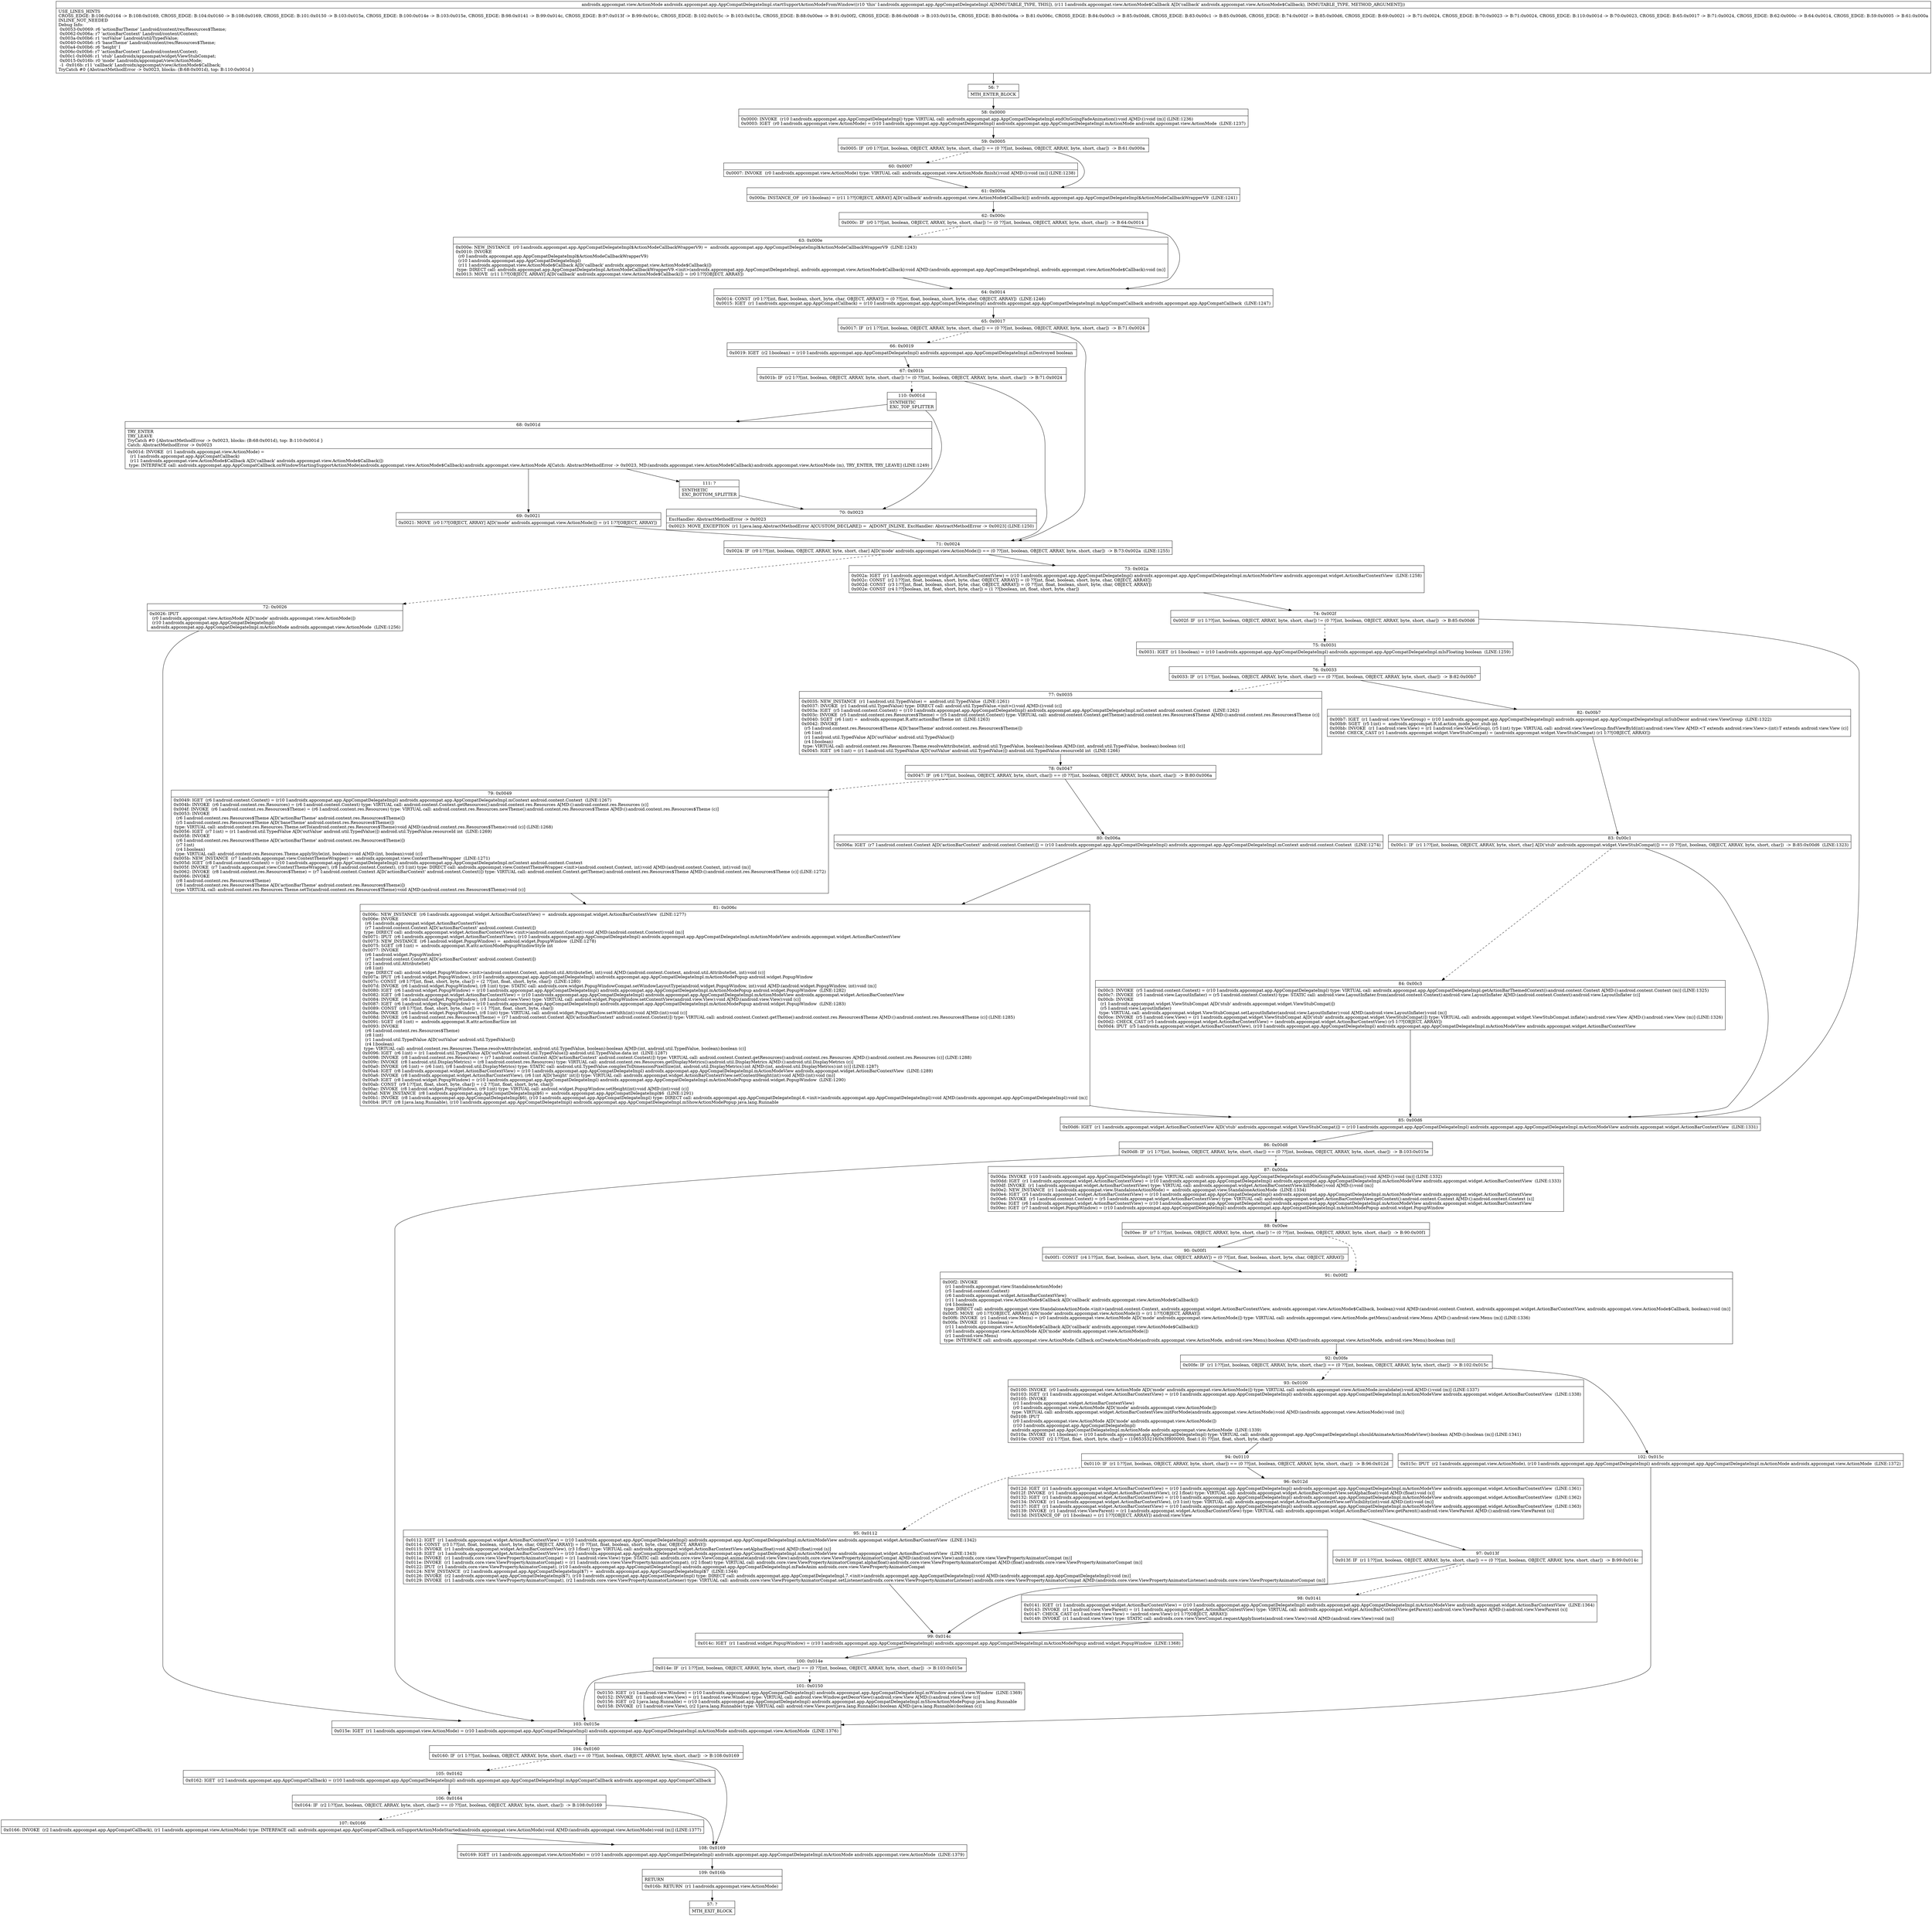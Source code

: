 digraph "CFG forandroidx.appcompat.app.AppCompatDelegateImpl.startSupportActionModeFromWindow(Landroidx\/appcompat\/view\/ActionMode$Callback;)Landroidx\/appcompat\/view\/ActionMode;" {
Node_56 [shape=record,label="{56\:\ ?|MTH_ENTER_BLOCK\l}"];
Node_58 [shape=record,label="{58\:\ 0x0000|0x0000: INVOKE  (r10 I:androidx.appcompat.app.AppCompatDelegateImpl) type: VIRTUAL call: androidx.appcompat.app.AppCompatDelegateImpl.endOnGoingFadeAnimation():void A[MD:():void (m)] (LINE:1236)\l0x0003: IGET  (r0 I:androidx.appcompat.view.ActionMode) = (r10 I:androidx.appcompat.app.AppCompatDelegateImpl) androidx.appcompat.app.AppCompatDelegateImpl.mActionMode androidx.appcompat.view.ActionMode  (LINE:1237)\l}"];
Node_59 [shape=record,label="{59\:\ 0x0005|0x0005: IF  (r0 I:??[int, boolean, OBJECT, ARRAY, byte, short, char]) == (0 ??[int, boolean, OBJECT, ARRAY, byte, short, char])  \-\> B:61:0x000a \l}"];
Node_60 [shape=record,label="{60\:\ 0x0007|0x0007: INVOKE  (r0 I:androidx.appcompat.view.ActionMode) type: VIRTUAL call: androidx.appcompat.view.ActionMode.finish():void A[MD:():void (m)] (LINE:1238)\l}"];
Node_61 [shape=record,label="{61\:\ 0x000a|0x000a: INSTANCE_OF  (r0 I:boolean) = (r11 I:??[OBJECT, ARRAY] A[D('callback' androidx.appcompat.view.ActionMode$Callback)]) androidx.appcompat.app.AppCompatDelegateImpl$ActionModeCallbackWrapperV9  (LINE:1241)\l}"];
Node_62 [shape=record,label="{62\:\ 0x000c|0x000c: IF  (r0 I:??[int, boolean, OBJECT, ARRAY, byte, short, char]) != (0 ??[int, boolean, OBJECT, ARRAY, byte, short, char])  \-\> B:64:0x0014 \l}"];
Node_63 [shape=record,label="{63\:\ 0x000e|0x000e: NEW_INSTANCE  (r0 I:androidx.appcompat.app.AppCompatDelegateImpl$ActionModeCallbackWrapperV9) =  androidx.appcompat.app.AppCompatDelegateImpl$ActionModeCallbackWrapperV9  (LINE:1243)\l0x0010: INVOKE  \l  (r0 I:androidx.appcompat.app.AppCompatDelegateImpl$ActionModeCallbackWrapperV9)\l  (r10 I:androidx.appcompat.app.AppCompatDelegateImpl)\l  (r11 I:androidx.appcompat.view.ActionMode$Callback A[D('callback' androidx.appcompat.view.ActionMode$Callback)])\l type: DIRECT call: androidx.appcompat.app.AppCompatDelegateImpl.ActionModeCallbackWrapperV9.\<init\>(androidx.appcompat.app.AppCompatDelegateImpl, androidx.appcompat.view.ActionMode$Callback):void A[MD:(androidx.appcompat.app.AppCompatDelegateImpl, androidx.appcompat.view.ActionMode$Callback):void (m)]\l0x0013: MOVE  (r11 I:??[OBJECT, ARRAY] A[D('callback' androidx.appcompat.view.ActionMode$Callback)]) = (r0 I:??[OBJECT, ARRAY]) \l}"];
Node_64 [shape=record,label="{64\:\ 0x0014|0x0014: CONST  (r0 I:??[int, float, boolean, short, byte, char, OBJECT, ARRAY]) = (0 ??[int, float, boolean, short, byte, char, OBJECT, ARRAY])  (LINE:1246)\l0x0015: IGET  (r1 I:androidx.appcompat.app.AppCompatCallback) = (r10 I:androidx.appcompat.app.AppCompatDelegateImpl) androidx.appcompat.app.AppCompatDelegateImpl.mAppCompatCallback androidx.appcompat.app.AppCompatCallback  (LINE:1247)\l}"];
Node_65 [shape=record,label="{65\:\ 0x0017|0x0017: IF  (r1 I:??[int, boolean, OBJECT, ARRAY, byte, short, char]) == (0 ??[int, boolean, OBJECT, ARRAY, byte, short, char])  \-\> B:71:0x0024 \l}"];
Node_66 [shape=record,label="{66\:\ 0x0019|0x0019: IGET  (r2 I:boolean) = (r10 I:androidx.appcompat.app.AppCompatDelegateImpl) androidx.appcompat.app.AppCompatDelegateImpl.mDestroyed boolean \l}"];
Node_67 [shape=record,label="{67\:\ 0x001b|0x001b: IF  (r2 I:??[int, boolean, OBJECT, ARRAY, byte, short, char]) != (0 ??[int, boolean, OBJECT, ARRAY, byte, short, char])  \-\> B:71:0x0024 \l}"];
Node_110 [shape=record,label="{110\:\ 0x001d|SYNTHETIC\lEXC_TOP_SPLITTER\l}"];
Node_68 [shape=record,label="{68\:\ 0x001d|TRY_ENTER\lTRY_LEAVE\lTryCatch #0 \{AbstractMethodError \-\> 0x0023, blocks: (B:68:0x001d), top: B:110:0x001d \}\lCatch: AbstractMethodError \-\> 0x0023\l|0x001d: INVOKE  (r1 I:androidx.appcompat.view.ActionMode) = \l  (r1 I:androidx.appcompat.app.AppCompatCallback)\l  (r11 I:androidx.appcompat.view.ActionMode$Callback A[D('callback' androidx.appcompat.view.ActionMode$Callback)])\l type: INTERFACE call: androidx.appcompat.app.AppCompatCallback.onWindowStartingSupportActionMode(androidx.appcompat.view.ActionMode$Callback):androidx.appcompat.view.ActionMode A[Catch: AbstractMethodError \-\> 0x0023, MD:(androidx.appcompat.view.ActionMode$Callback):androidx.appcompat.view.ActionMode (m), TRY_ENTER, TRY_LEAVE] (LINE:1249)\l}"];
Node_69 [shape=record,label="{69\:\ 0x0021|0x0021: MOVE  (r0 I:??[OBJECT, ARRAY] A[D('mode' androidx.appcompat.view.ActionMode)]) = (r1 I:??[OBJECT, ARRAY]) \l}"];
Node_111 [shape=record,label="{111\:\ ?|SYNTHETIC\lEXC_BOTTOM_SPLITTER\l}"];
Node_70 [shape=record,label="{70\:\ 0x0023|ExcHandler: AbstractMethodError \-\> 0x0023\l|0x0023: MOVE_EXCEPTION  (r1 I:java.lang.AbstractMethodError A[CUSTOM_DECLARE]) =  A[DONT_INLINE, ExcHandler: AbstractMethodError \-\> 0x0023] (LINE:1250)\l}"];
Node_71 [shape=record,label="{71\:\ 0x0024|0x0024: IF  (r0 I:??[int, boolean, OBJECT, ARRAY, byte, short, char] A[D('mode' androidx.appcompat.view.ActionMode)]) == (0 ??[int, boolean, OBJECT, ARRAY, byte, short, char])  \-\> B:73:0x002a  (LINE:1255)\l}"];
Node_72 [shape=record,label="{72\:\ 0x0026|0x0026: IPUT  \l  (r0 I:androidx.appcompat.view.ActionMode A[D('mode' androidx.appcompat.view.ActionMode)])\l  (r10 I:androidx.appcompat.app.AppCompatDelegateImpl)\l androidx.appcompat.app.AppCompatDelegateImpl.mActionMode androidx.appcompat.view.ActionMode  (LINE:1256)\l}"];
Node_103 [shape=record,label="{103\:\ 0x015e|0x015e: IGET  (r1 I:androidx.appcompat.view.ActionMode) = (r10 I:androidx.appcompat.app.AppCompatDelegateImpl) androidx.appcompat.app.AppCompatDelegateImpl.mActionMode androidx.appcompat.view.ActionMode  (LINE:1376)\l}"];
Node_104 [shape=record,label="{104\:\ 0x0160|0x0160: IF  (r1 I:??[int, boolean, OBJECT, ARRAY, byte, short, char]) == (0 ??[int, boolean, OBJECT, ARRAY, byte, short, char])  \-\> B:108:0x0169 \l}"];
Node_105 [shape=record,label="{105\:\ 0x0162|0x0162: IGET  (r2 I:androidx.appcompat.app.AppCompatCallback) = (r10 I:androidx.appcompat.app.AppCompatDelegateImpl) androidx.appcompat.app.AppCompatDelegateImpl.mAppCompatCallback androidx.appcompat.app.AppCompatCallback \l}"];
Node_106 [shape=record,label="{106\:\ 0x0164|0x0164: IF  (r2 I:??[int, boolean, OBJECT, ARRAY, byte, short, char]) == (0 ??[int, boolean, OBJECT, ARRAY, byte, short, char])  \-\> B:108:0x0169 \l}"];
Node_107 [shape=record,label="{107\:\ 0x0166|0x0166: INVOKE  (r2 I:androidx.appcompat.app.AppCompatCallback), (r1 I:androidx.appcompat.view.ActionMode) type: INTERFACE call: androidx.appcompat.app.AppCompatCallback.onSupportActionModeStarted(androidx.appcompat.view.ActionMode):void A[MD:(androidx.appcompat.view.ActionMode):void (m)] (LINE:1377)\l}"];
Node_108 [shape=record,label="{108\:\ 0x0169|0x0169: IGET  (r1 I:androidx.appcompat.view.ActionMode) = (r10 I:androidx.appcompat.app.AppCompatDelegateImpl) androidx.appcompat.app.AppCompatDelegateImpl.mActionMode androidx.appcompat.view.ActionMode  (LINE:1379)\l}"];
Node_109 [shape=record,label="{109\:\ 0x016b|RETURN\l|0x016b: RETURN  (r1 I:androidx.appcompat.view.ActionMode) \l}"];
Node_57 [shape=record,label="{57\:\ ?|MTH_EXIT_BLOCK\l}"];
Node_73 [shape=record,label="{73\:\ 0x002a|0x002a: IGET  (r1 I:androidx.appcompat.widget.ActionBarContextView) = (r10 I:androidx.appcompat.app.AppCompatDelegateImpl) androidx.appcompat.app.AppCompatDelegateImpl.mActionModeView androidx.appcompat.widget.ActionBarContextView  (LINE:1258)\l0x002c: CONST  (r2 I:??[int, float, boolean, short, byte, char, OBJECT, ARRAY]) = (0 ??[int, float, boolean, short, byte, char, OBJECT, ARRAY]) \l0x002d: CONST  (r3 I:??[int, float, boolean, short, byte, char, OBJECT, ARRAY]) = (0 ??[int, float, boolean, short, byte, char, OBJECT, ARRAY]) \l0x002e: CONST  (r4 I:??[boolean, int, float, short, byte, char]) = (1 ??[boolean, int, float, short, byte, char]) \l}"];
Node_74 [shape=record,label="{74\:\ 0x002f|0x002f: IF  (r1 I:??[int, boolean, OBJECT, ARRAY, byte, short, char]) != (0 ??[int, boolean, OBJECT, ARRAY, byte, short, char])  \-\> B:85:0x00d6 \l}"];
Node_75 [shape=record,label="{75\:\ 0x0031|0x0031: IGET  (r1 I:boolean) = (r10 I:androidx.appcompat.app.AppCompatDelegateImpl) androidx.appcompat.app.AppCompatDelegateImpl.mIsFloating boolean  (LINE:1259)\l}"];
Node_76 [shape=record,label="{76\:\ 0x0033|0x0033: IF  (r1 I:??[int, boolean, OBJECT, ARRAY, byte, short, char]) == (0 ??[int, boolean, OBJECT, ARRAY, byte, short, char])  \-\> B:82:0x00b7 \l}"];
Node_77 [shape=record,label="{77\:\ 0x0035|0x0035: NEW_INSTANCE  (r1 I:android.util.TypedValue) =  android.util.TypedValue  (LINE:1261)\l0x0037: INVOKE  (r1 I:android.util.TypedValue) type: DIRECT call: android.util.TypedValue.\<init\>():void A[MD:():void (c)]\l0x003a: IGET  (r5 I:android.content.Context) = (r10 I:androidx.appcompat.app.AppCompatDelegateImpl) androidx.appcompat.app.AppCompatDelegateImpl.mContext android.content.Context  (LINE:1262)\l0x003c: INVOKE  (r5 I:android.content.res.Resources$Theme) = (r5 I:android.content.Context) type: VIRTUAL call: android.content.Context.getTheme():android.content.res.Resources$Theme A[MD:():android.content.res.Resources$Theme (c)]\l0x0040: SGET  (r6 I:int) =  androidx.appcompat.R.attr.actionBarTheme int  (LINE:1263)\l0x0042: INVOKE  \l  (r5 I:android.content.res.Resources$Theme A[D('baseTheme' android.content.res.Resources$Theme)])\l  (r6 I:int)\l  (r1 I:android.util.TypedValue A[D('outValue' android.util.TypedValue)])\l  (r4 I:boolean)\l type: VIRTUAL call: android.content.res.Resources.Theme.resolveAttribute(int, android.util.TypedValue, boolean):boolean A[MD:(int, android.util.TypedValue, boolean):boolean (c)]\l0x0045: IGET  (r6 I:int) = (r1 I:android.util.TypedValue A[D('outValue' android.util.TypedValue)]) android.util.TypedValue.resourceId int  (LINE:1266)\l}"];
Node_78 [shape=record,label="{78\:\ 0x0047|0x0047: IF  (r6 I:??[int, boolean, OBJECT, ARRAY, byte, short, char]) == (0 ??[int, boolean, OBJECT, ARRAY, byte, short, char])  \-\> B:80:0x006a \l}"];
Node_79 [shape=record,label="{79\:\ 0x0049|0x0049: IGET  (r6 I:android.content.Context) = (r10 I:androidx.appcompat.app.AppCompatDelegateImpl) androidx.appcompat.app.AppCompatDelegateImpl.mContext android.content.Context  (LINE:1267)\l0x004b: INVOKE  (r6 I:android.content.res.Resources) = (r6 I:android.content.Context) type: VIRTUAL call: android.content.Context.getResources():android.content.res.Resources A[MD:():android.content.res.Resources (c)]\l0x004f: INVOKE  (r6 I:android.content.res.Resources$Theme) = (r6 I:android.content.res.Resources) type: VIRTUAL call: android.content.res.Resources.newTheme():android.content.res.Resources$Theme A[MD:():android.content.res.Resources$Theme (c)]\l0x0053: INVOKE  \l  (r6 I:android.content.res.Resources$Theme A[D('actionBarTheme' android.content.res.Resources$Theme)])\l  (r5 I:android.content.res.Resources$Theme A[D('baseTheme' android.content.res.Resources$Theme)])\l type: VIRTUAL call: android.content.res.Resources.Theme.setTo(android.content.res.Resources$Theme):void A[MD:(android.content.res.Resources$Theme):void (c)] (LINE:1268)\l0x0056: IGET  (r7 I:int) = (r1 I:android.util.TypedValue A[D('outValue' android.util.TypedValue)]) android.util.TypedValue.resourceId int  (LINE:1269)\l0x0058: INVOKE  \l  (r6 I:android.content.res.Resources$Theme A[D('actionBarTheme' android.content.res.Resources$Theme)])\l  (r7 I:int)\l  (r4 I:boolean)\l type: VIRTUAL call: android.content.res.Resources.Theme.applyStyle(int, boolean):void A[MD:(int, boolean):void (c)]\l0x005b: NEW_INSTANCE  (r7 I:androidx.appcompat.view.ContextThemeWrapper) =  androidx.appcompat.view.ContextThemeWrapper  (LINE:1271)\l0x005d: IGET  (r8 I:android.content.Context) = (r10 I:androidx.appcompat.app.AppCompatDelegateImpl) androidx.appcompat.app.AppCompatDelegateImpl.mContext android.content.Context \l0x005f: INVOKE  (r7 I:androidx.appcompat.view.ContextThemeWrapper), (r8 I:android.content.Context), (r3 I:int) type: DIRECT call: androidx.appcompat.view.ContextThemeWrapper.\<init\>(android.content.Context, int):void A[MD:(android.content.Context, int):void (m)]\l0x0062: INVOKE  (r8 I:android.content.res.Resources$Theme) = (r7 I:android.content.Context A[D('actionBarContext' android.content.Context)]) type: VIRTUAL call: android.content.Context.getTheme():android.content.res.Resources$Theme A[MD:():android.content.res.Resources$Theme (c)] (LINE:1272)\l0x0066: INVOKE  \l  (r8 I:android.content.res.Resources$Theme)\l  (r6 I:android.content.res.Resources$Theme A[D('actionBarTheme' android.content.res.Resources$Theme)])\l type: VIRTUAL call: android.content.res.Resources.Theme.setTo(android.content.res.Resources$Theme):void A[MD:(android.content.res.Resources$Theme):void (c)]\l}"];
Node_81 [shape=record,label="{81\:\ 0x006c|0x006c: NEW_INSTANCE  (r6 I:androidx.appcompat.widget.ActionBarContextView) =  androidx.appcompat.widget.ActionBarContextView  (LINE:1277)\l0x006e: INVOKE  \l  (r6 I:androidx.appcompat.widget.ActionBarContextView)\l  (r7 I:android.content.Context A[D('actionBarContext' android.content.Context)])\l type: DIRECT call: androidx.appcompat.widget.ActionBarContextView.\<init\>(android.content.Context):void A[MD:(android.content.Context):void (m)]\l0x0071: IPUT  (r6 I:androidx.appcompat.widget.ActionBarContextView), (r10 I:androidx.appcompat.app.AppCompatDelegateImpl) androidx.appcompat.app.AppCompatDelegateImpl.mActionModeView androidx.appcompat.widget.ActionBarContextView \l0x0073: NEW_INSTANCE  (r6 I:android.widget.PopupWindow) =  android.widget.PopupWindow  (LINE:1278)\l0x0075: SGET  (r8 I:int) =  androidx.appcompat.R.attr.actionModePopupWindowStyle int \l0x0077: INVOKE  \l  (r6 I:android.widget.PopupWindow)\l  (r7 I:android.content.Context A[D('actionBarContext' android.content.Context)])\l  (r2 I:android.util.AttributeSet)\l  (r8 I:int)\l type: DIRECT call: android.widget.PopupWindow.\<init\>(android.content.Context, android.util.AttributeSet, int):void A[MD:(android.content.Context, android.util.AttributeSet, int):void (c)]\l0x007a: IPUT  (r6 I:android.widget.PopupWindow), (r10 I:androidx.appcompat.app.AppCompatDelegateImpl) androidx.appcompat.app.AppCompatDelegateImpl.mActionModePopup android.widget.PopupWindow \l0x007c: CONST  (r8 I:??[int, float, short, byte, char]) = (2 ??[int, float, short, byte, char])  (LINE:1280)\l0x007d: INVOKE  (r6 I:android.widget.PopupWindow), (r8 I:int) type: STATIC call: androidx.core.widget.PopupWindowCompat.setWindowLayoutType(android.widget.PopupWindow, int):void A[MD:(android.widget.PopupWindow, int):void (m)]\l0x0080: IGET  (r6 I:android.widget.PopupWindow) = (r10 I:androidx.appcompat.app.AppCompatDelegateImpl) androidx.appcompat.app.AppCompatDelegateImpl.mActionModePopup android.widget.PopupWindow  (LINE:1282)\l0x0082: IGET  (r8 I:androidx.appcompat.widget.ActionBarContextView) = (r10 I:androidx.appcompat.app.AppCompatDelegateImpl) androidx.appcompat.app.AppCompatDelegateImpl.mActionModeView androidx.appcompat.widget.ActionBarContextView \l0x0084: INVOKE  (r6 I:android.widget.PopupWindow), (r8 I:android.view.View) type: VIRTUAL call: android.widget.PopupWindow.setContentView(android.view.View):void A[MD:(android.view.View):void (c)]\l0x0087: IGET  (r6 I:android.widget.PopupWindow) = (r10 I:androidx.appcompat.app.AppCompatDelegateImpl) androidx.appcompat.app.AppCompatDelegateImpl.mActionModePopup android.widget.PopupWindow  (LINE:1283)\l0x0089: CONST  (r8 I:??[int, float, short, byte, char]) = (\-1 ??[int, float, short, byte, char]) \l0x008a: INVOKE  (r6 I:android.widget.PopupWindow), (r8 I:int) type: VIRTUAL call: android.widget.PopupWindow.setWidth(int):void A[MD:(int):void (c)]\l0x008d: INVOKE  (r6 I:android.content.res.Resources$Theme) = (r7 I:android.content.Context A[D('actionBarContext' android.content.Context)]) type: VIRTUAL call: android.content.Context.getTheme():android.content.res.Resources$Theme A[MD:():android.content.res.Resources$Theme (c)] (LINE:1285)\l0x0091: SGET  (r8 I:int) =  androidx.appcompat.R.attr.actionBarSize int \l0x0093: INVOKE  \l  (r6 I:android.content.res.Resources$Theme)\l  (r8 I:int)\l  (r1 I:android.util.TypedValue A[D('outValue' android.util.TypedValue)])\l  (r4 I:boolean)\l type: VIRTUAL call: android.content.res.Resources.Theme.resolveAttribute(int, android.util.TypedValue, boolean):boolean A[MD:(int, android.util.TypedValue, boolean):boolean (c)]\l0x0096: IGET  (r6 I:int) = (r1 I:android.util.TypedValue A[D('outValue' android.util.TypedValue)]) android.util.TypedValue.data int  (LINE:1287)\l0x0098: INVOKE  (r8 I:android.content.res.Resources) = (r7 I:android.content.Context A[D('actionBarContext' android.content.Context)]) type: VIRTUAL call: android.content.Context.getResources():android.content.res.Resources A[MD:():android.content.res.Resources (c)] (LINE:1288)\l0x009c: INVOKE  (r8 I:android.util.DisplayMetrics) = (r8 I:android.content.res.Resources) type: VIRTUAL call: android.content.res.Resources.getDisplayMetrics():android.util.DisplayMetrics A[MD:():android.util.DisplayMetrics (c)]\l0x00a0: INVOKE  (r6 I:int) = (r6 I:int), (r8 I:android.util.DisplayMetrics) type: STATIC call: android.util.TypedValue.complexToDimensionPixelSize(int, android.util.DisplayMetrics):int A[MD:(int, android.util.DisplayMetrics):int (c)] (LINE:1287)\l0x00a4: IGET  (r8 I:androidx.appcompat.widget.ActionBarContextView) = (r10 I:androidx.appcompat.app.AppCompatDelegateImpl) androidx.appcompat.app.AppCompatDelegateImpl.mActionModeView androidx.appcompat.widget.ActionBarContextView  (LINE:1289)\l0x00a6: INVOKE  (r8 I:androidx.appcompat.widget.ActionBarContextView), (r6 I:int A[D('height' int)]) type: VIRTUAL call: androidx.appcompat.widget.ActionBarContextView.setContentHeight(int):void A[MD:(int):void (m)]\l0x00a9: IGET  (r8 I:android.widget.PopupWindow) = (r10 I:androidx.appcompat.app.AppCompatDelegateImpl) androidx.appcompat.app.AppCompatDelegateImpl.mActionModePopup android.widget.PopupWindow  (LINE:1290)\l0x00ab: CONST  (r9 I:??[int, float, short, byte, char]) = (\-2 ??[int, float, short, byte, char]) \l0x00ac: INVOKE  (r8 I:android.widget.PopupWindow), (r9 I:int) type: VIRTUAL call: android.widget.PopupWindow.setHeight(int):void A[MD:(int):void (c)]\l0x00af: NEW_INSTANCE  (r8 I:androidx.appcompat.app.AppCompatDelegateImpl$6) =  androidx.appcompat.app.AppCompatDelegateImpl$6  (LINE:1291)\l0x00b1: INVOKE  (r8 I:androidx.appcompat.app.AppCompatDelegateImpl$6), (r10 I:androidx.appcompat.app.AppCompatDelegateImpl) type: DIRECT call: androidx.appcompat.app.AppCompatDelegateImpl.6.\<init\>(androidx.appcompat.app.AppCompatDelegateImpl):void A[MD:(androidx.appcompat.app.AppCompatDelegateImpl):void (m)]\l0x00b4: IPUT  (r8 I:java.lang.Runnable), (r10 I:androidx.appcompat.app.AppCompatDelegateImpl) androidx.appcompat.app.AppCompatDelegateImpl.mShowActionModePopup java.lang.Runnable \l}"];
Node_80 [shape=record,label="{80\:\ 0x006a|0x006a: IGET  (r7 I:android.content.Context A[D('actionBarContext' android.content.Context)]) = (r10 I:androidx.appcompat.app.AppCompatDelegateImpl) androidx.appcompat.app.AppCompatDelegateImpl.mContext android.content.Context  (LINE:1274)\l}"];
Node_82 [shape=record,label="{82\:\ 0x00b7|0x00b7: IGET  (r1 I:android.view.ViewGroup) = (r10 I:androidx.appcompat.app.AppCompatDelegateImpl) androidx.appcompat.app.AppCompatDelegateImpl.mSubDecor android.view.ViewGroup  (LINE:1322)\l0x00b9: SGET  (r5 I:int) =  androidx.appcompat.R.id.action_mode_bar_stub int \l0x00bb: INVOKE  (r1 I:android.view.View) = (r1 I:android.view.ViewGroup), (r5 I:int) type: VIRTUAL call: android.view.ViewGroup.findViewById(int):android.view.View A[MD:\<T extends android.view.View\>:(int):T extends android.view.View (c)]\l0x00bf: CHECK_CAST (r1 I:androidx.appcompat.widget.ViewStubCompat) = (androidx.appcompat.widget.ViewStubCompat) (r1 I:??[OBJECT, ARRAY]) \l}"];
Node_83 [shape=record,label="{83\:\ 0x00c1|0x00c1: IF  (r1 I:??[int, boolean, OBJECT, ARRAY, byte, short, char] A[D('stub' androidx.appcompat.widget.ViewStubCompat)]) == (0 ??[int, boolean, OBJECT, ARRAY, byte, short, char])  \-\> B:85:0x00d6  (LINE:1323)\l}"];
Node_84 [shape=record,label="{84\:\ 0x00c3|0x00c3: INVOKE  (r5 I:android.content.Context) = (r10 I:androidx.appcompat.app.AppCompatDelegateImpl) type: VIRTUAL call: androidx.appcompat.app.AppCompatDelegateImpl.getActionBarThemedContext():android.content.Context A[MD:():android.content.Context (m)] (LINE:1325)\l0x00c7: INVOKE  (r5 I:android.view.LayoutInflater) = (r5 I:android.content.Context) type: STATIC call: android.view.LayoutInflater.from(android.content.Context):android.view.LayoutInflater A[MD:(android.content.Context):android.view.LayoutInflater (c)]\l0x00cb: INVOKE  \l  (r1 I:androidx.appcompat.widget.ViewStubCompat A[D('stub' androidx.appcompat.widget.ViewStubCompat)])\l  (r5 I:android.view.LayoutInflater)\l type: VIRTUAL call: androidx.appcompat.widget.ViewStubCompat.setLayoutInflater(android.view.LayoutInflater):void A[MD:(android.view.LayoutInflater):void (m)]\l0x00ce: INVOKE  (r5 I:android.view.View) = (r1 I:androidx.appcompat.widget.ViewStubCompat A[D('stub' androidx.appcompat.widget.ViewStubCompat)]) type: VIRTUAL call: androidx.appcompat.widget.ViewStubCompat.inflate():android.view.View A[MD:():android.view.View (m)] (LINE:1326)\l0x00d2: CHECK_CAST (r5 I:androidx.appcompat.widget.ActionBarContextView) = (androidx.appcompat.widget.ActionBarContextView) (r5 I:??[OBJECT, ARRAY]) \l0x00d4: IPUT  (r5 I:androidx.appcompat.widget.ActionBarContextView), (r10 I:androidx.appcompat.app.AppCompatDelegateImpl) androidx.appcompat.app.AppCompatDelegateImpl.mActionModeView androidx.appcompat.widget.ActionBarContextView \l}"];
Node_85 [shape=record,label="{85\:\ 0x00d6|0x00d6: IGET  (r1 I:androidx.appcompat.widget.ActionBarContextView A[D('stub' androidx.appcompat.widget.ViewStubCompat)]) = (r10 I:androidx.appcompat.app.AppCompatDelegateImpl) androidx.appcompat.app.AppCompatDelegateImpl.mActionModeView androidx.appcompat.widget.ActionBarContextView  (LINE:1331)\l}"];
Node_86 [shape=record,label="{86\:\ 0x00d8|0x00d8: IF  (r1 I:??[int, boolean, OBJECT, ARRAY, byte, short, char]) == (0 ??[int, boolean, OBJECT, ARRAY, byte, short, char])  \-\> B:103:0x015e \l}"];
Node_87 [shape=record,label="{87\:\ 0x00da|0x00da: INVOKE  (r10 I:androidx.appcompat.app.AppCompatDelegateImpl) type: VIRTUAL call: androidx.appcompat.app.AppCompatDelegateImpl.endOnGoingFadeAnimation():void A[MD:():void (m)] (LINE:1332)\l0x00dd: IGET  (r1 I:androidx.appcompat.widget.ActionBarContextView) = (r10 I:androidx.appcompat.app.AppCompatDelegateImpl) androidx.appcompat.app.AppCompatDelegateImpl.mActionModeView androidx.appcompat.widget.ActionBarContextView  (LINE:1333)\l0x00df: INVOKE  (r1 I:androidx.appcompat.widget.ActionBarContextView) type: VIRTUAL call: androidx.appcompat.widget.ActionBarContextView.killMode():void A[MD:():void (m)]\l0x00e2: NEW_INSTANCE  (r1 I:androidx.appcompat.view.StandaloneActionMode) =  androidx.appcompat.view.StandaloneActionMode  (LINE:1334)\l0x00e4: IGET  (r5 I:androidx.appcompat.widget.ActionBarContextView) = (r10 I:androidx.appcompat.app.AppCompatDelegateImpl) androidx.appcompat.app.AppCompatDelegateImpl.mActionModeView androidx.appcompat.widget.ActionBarContextView \l0x00e6: INVOKE  (r5 I:android.content.Context) = (r5 I:androidx.appcompat.widget.ActionBarContextView) type: VIRTUAL call: androidx.appcompat.widget.ActionBarContextView.getContext():android.content.Context A[MD:():android.content.Context (s)]\l0x00ea: IGET  (r6 I:androidx.appcompat.widget.ActionBarContextView) = (r10 I:androidx.appcompat.app.AppCompatDelegateImpl) androidx.appcompat.app.AppCompatDelegateImpl.mActionModeView androidx.appcompat.widget.ActionBarContextView \l0x00ec: IGET  (r7 I:android.widget.PopupWindow) = (r10 I:androidx.appcompat.app.AppCompatDelegateImpl) androidx.appcompat.app.AppCompatDelegateImpl.mActionModePopup android.widget.PopupWindow \l}"];
Node_88 [shape=record,label="{88\:\ 0x00ee|0x00ee: IF  (r7 I:??[int, boolean, OBJECT, ARRAY, byte, short, char]) != (0 ??[int, boolean, OBJECT, ARRAY, byte, short, char])  \-\> B:90:0x00f1 \l}"];
Node_90 [shape=record,label="{90\:\ 0x00f1|0x00f1: CONST  (r4 I:??[int, float, boolean, short, byte, char, OBJECT, ARRAY]) = (0 ??[int, float, boolean, short, byte, char, OBJECT, ARRAY]) \l}"];
Node_91 [shape=record,label="{91\:\ 0x00f2|0x00f2: INVOKE  \l  (r1 I:androidx.appcompat.view.StandaloneActionMode)\l  (r5 I:android.content.Context)\l  (r6 I:androidx.appcompat.widget.ActionBarContextView)\l  (r11 I:androidx.appcompat.view.ActionMode$Callback A[D('callback' androidx.appcompat.view.ActionMode$Callback)])\l  (r4 I:boolean)\l type: DIRECT call: androidx.appcompat.view.StandaloneActionMode.\<init\>(android.content.Context, androidx.appcompat.widget.ActionBarContextView, androidx.appcompat.view.ActionMode$Callback, boolean):void A[MD:(android.content.Context, androidx.appcompat.widget.ActionBarContextView, androidx.appcompat.view.ActionMode$Callback, boolean):void (m)]\l0x00f5: MOVE  (r0 I:??[OBJECT, ARRAY] A[D('mode' androidx.appcompat.view.ActionMode)]) = (r1 I:??[OBJECT, ARRAY]) \l0x00f6: INVOKE  (r1 I:android.view.Menu) = (r0 I:androidx.appcompat.view.ActionMode A[D('mode' androidx.appcompat.view.ActionMode)]) type: VIRTUAL call: androidx.appcompat.view.ActionMode.getMenu():android.view.Menu A[MD:():android.view.Menu (m)] (LINE:1336)\l0x00fa: INVOKE  (r1 I:boolean) = \l  (r11 I:androidx.appcompat.view.ActionMode$Callback A[D('callback' androidx.appcompat.view.ActionMode$Callback)])\l  (r0 I:androidx.appcompat.view.ActionMode A[D('mode' androidx.appcompat.view.ActionMode)])\l  (r1 I:android.view.Menu)\l type: INTERFACE call: androidx.appcompat.view.ActionMode.Callback.onCreateActionMode(androidx.appcompat.view.ActionMode, android.view.Menu):boolean A[MD:(androidx.appcompat.view.ActionMode, android.view.Menu):boolean (m)]\l}"];
Node_92 [shape=record,label="{92\:\ 0x00fe|0x00fe: IF  (r1 I:??[int, boolean, OBJECT, ARRAY, byte, short, char]) == (0 ??[int, boolean, OBJECT, ARRAY, byte, short, char])  \-\> B:102:0x015c \l}"];
Node_93 [shape=record,label="{93\:\ 0x0100|0x0100: INVOKE  (r0 I:androidx.appcompat.view.ActionMode A[D('mode' androidx.appcompat.view.ActionMode)]) type: VIRTUAL call: androidx.appcompat.view.ActionMode.invalidate():void A[MD:():void (m)] (LINE:1337)\l0x0103: IGET  (r1 I:androidx.appcompat.widget.ActionBarContextView) = (r10 I:androidx.appcompat.app.AppCompatDelegateImpl) androidx.appcompat.app.AppCompatDelegateImpl.mActionModeView androidx.appcompat.widget.ActionBarContextView  (LINE:1338)\l0x0105: INVOKE  \l  (r1 I:androidx.appcompat.widget.ActionBarContextView)\l  (r0 I:androidx.appcompat.view.ActionMode A[D('mode' androidx.appcompat.view.ActionMode)])\l type: VIRTUAL call: androidx.appcompat.widget.ActionBarContextView.initForMode(androidx.appcompat.view.ActionMode):void A[MD:(androidx.appcompat.view.ActionMode):void (m)]\l0x0108: IPUT  \l  (r0 I:androidx.appcompat.view.ActionMode A[D('mode' androidx.appcompat.view.ActionMode)])\l  (r10 I:androidx.appcompat.app.AppCompatDelegateImpl)\l androidx.appcompat.app.AppCompatDelegateImpl.mActionMode androidx.appcompat.view.ActionMode  (LINE:1339)\l0x010a: INVOKE  (r1 I:boolean) = (r10 I:androidx.appcompat.app.AppCompatDelegateImpl) type: VIRTUAL call: androidx.appcompat.app.AppCompatDelegateImpl.shouldAnimateActionModeView():boolean A[MD:():boolean (m)] (LINE:1341)\l0x010e: CONST  (r2 I:??[int, float, short, byte, char]) = (1065353216(0x3f800000, float:1.0) ??[int, float, short, byte, char]) \l}"];
Node_94 [shape=record,label="{94\:\ 0x0110|0x0110: IF  (r1 I:??[int, boolean, OBJECT, ARRAY, byte, short, char]) == (0 ??[int, boolean, OBJECT, ARRAY, byte, short, char])  \-\> B:96:0x012d \l}"];
Node_95 [shape=record,label="{95\:\ 0x0112|0x0112: IGET  (r1 I:androidx.appcompat.widget.ActionBarContextView) = (r10 I:androidx.appcompat.app.AppCompatDelegateImpl) androidx.appcompat.app.AppCompatDelegateImpl.mActionModeView androidx.appcompat.widget.ActionBarContextView  (LINE:1342)\l0x0114: CONST  (r3 I:??[int, float, boolean, short, byte, char, OBJECT, ARRAY]) = (0 ??[int, float, boolean, short, byte, char, OBJECT, ARRAY]) \l0x0115: INVOKE  (r1 I:androidx.appcompat.widget.ActionBarContextView), (r3 I:float) type: VIRTUAL call: androidx.appcompat.widget.ActionBarContextView.setAlpha(float):void A[MD:(float):void (s)]\l0x0118: IGET  (r1 I:androidx.appcompat.widget.ActionBarContextView) = (r10 I:androidx.appcompat.app.AppCompatDelegateImpl) androidx.appcompat.app.AppCompatDelegateImpl.mActionModeView androidx.appcompat.widget.ActionBarContextView  (LINE:1343)\l0x011a: INVOKE  (r1 I:androidx.core.view.ViewPropertyAnimatorCompat) = (r1 I:android.view.View) type: STATIC call: androidx.core.view.ViewCompat.animate(android.view.View):androidx.core.view.ViewPropertyAnimatorCompat A[MD:(android.view.View):androidx.core.view.ViewPropertyAnimatorCompat (m)]\l0x011e: INVOKE  (r1 I:androidx.core.view.ViewPropertyAnimatorCompat) = (r1 I:androidx.core.view.ViewPropertyAnimatorCompat), (r2 I:float) type: VIRTUAL call: androidx.core.view.ViewPropertyAnimatorCompat.alpha(float):androidx.core.view.ViewPropertyAnimatorCompat A[MD:(float):androidx.core.view.ViewPropertyAnimatorCompat (m)]\l0x0122: IPUT  (r1 I:androidx.core.view.ViewPropertyAnimatorCompat), (r10 I:androidx.appcompat.app.AppCompatDelegateImpl) androidx.appcompat.app.AppCompatDelegateImpl.mFadeAnim androidx.core.view.ViewPropertyAnimatorCompat \l0x0124: NEW_INSTANCE  (r2 I:androidx.appcompat.app.AppCompatDelegateImpl$7) =  androidx.appcompat.app.AppCompatDelegateImpl$7  (LINE:1344)\l0x0126: INVOKE  (r2 I:androidx.appcompat.app.AppCompatDelegateImpl$7), (r10 I:androidx.appcompat.app.AppCompatDelegateImpl) type: DIRECT call: androidx.appcompat.app.AppCompatDelegateImpl.7.\<init\>(androidx.appcompat.app.AppCompatDelegateImpl):void A[MD:(androidx.appcompat.app.AppCompatDelegateImpl):void (m)]\l0x0129: INVOKE  (r1 I:androidx.core.view.ViewPropertyAnimatorCompat), (r2 I:androidx.core.view.ViewPropertyAnimatorListener) type: VIRTUAL call: androidx.core.view.ViewPropertyAnimatorCompat.setListener(androidx.core.view.ViewPropertyAnimatorListener):androidx.core.view.ViewPropertyAnimatorCompat A[MD:(androidx.core.view.ViewPropertyAnimatorListener):androidx.core.view.ViewPropertyAnimatorCompat (m)]\l}"];
Node_99 [shape=record,label="{99\:\ 0x014c|0x014c: IGET  (r1 I:android.widget.PopupWindow) = (r10 I:androidx.appcompat.app.AppCompatDelegateImpl) androidx.appcompat.app.AppCompatDelegateImpl.mActionModePopup android.widget.PopupWindow  (LINE:1368)\l}"];
Node_100 [shape=record,label="{100\:\ 0x014e|0x014e: IF  (r1 I:??[int, boolean, OBJECT, ARRAY, byte, short, char]) == (0 ??[int, boolean, OBJECT, ARRAY, byte, short, char])  \-\> B:103:0x015e \l}"];
Node_101 [shape=record,label="{101\:\ 0x0150|0x0150: IGET  (r1 I:android.view.Window) = (r10 I:androidx.appcompat.app.AppCompatDelegateImpl) androidx.appcompat.app.AppCompatDelegateImpl.mWindow android.view.Window  (LINE:1369)\l0x0152: INVOKE  (r1 I:android.view.View) = (r1 I:android.view.Window) type: VIRTUAL call: android.view.Window.getDecorView():android.view.View A[MD:():android.view.View (c)]\l0x0156: IGET  (r2 I:java.lang.Runnable) = (r10 I:androidx.appcompat.app.AppCompatDelegateImpl) androidx.appcompat.app.AppCompatDelegateImpl.mShowActionModePopup java.lang.Runnable \l0x0158: INVOKE  (r1 I:android.view.View), (r2 I:java.lang.Runnable) type: VIRTUAL call: android.view.View.post(java.lang.Runnable):boolean A[MD:(java.lang.Runnable):boolean (c)]\l}"];
Node_96 [shape=record,label="{96\:\ 0x012d|0x012d: IGET  (r1 I:androidx.appcompat.widget.ActionBarContextView) = (r10 I:androidx.appcompat.app.AppCompatDelegateImpl) androidx.appcompat.app.AppCompatDelegateImpl.mActionModeView androidx.appcompat.widget.ActionBarContextView  (LINE:1361)\l0x012f: INVOKE  (r1 I:androidx.appcompat.widget.ActionBarContextView), (r2 I:float) type: VIRTUAL call: androidx.appcompat.widget.ActionBarContextView.setAlpha(float):void A[MD:(float):void (s)]\l0x0132: IGET  (r1 I:androidx.appcompat.widget.ActionBarContextView) = (r10 I:androidx.appcompat.app.AppCompatDelegateImpl) androidx.appcompat.app.AppCompatDelegateImpl.mActionModeView androidx.appcompat.widget.ActionBarContextView  (LINE:1362)\l0x0134: INVOKE  (r1 I:androidx.appcompat.widget.ActionBarContextView), (r3 I:int) type: VIRTUAL call: androidx.appcompat.widget.ActionBarContextView.setVisibility(int):void A[MD:(int):void (m)]\l0x0137: IGET  (r1 I:androidx.appcompat.widget.ActionBarContextView) = (r10 I:androidx.appcompat.app.AppCompatDelegateImpl) androidx.appcompat.app.AppCompatDelegateImpl.mActionModeView androidx.appcompat.widget.ActionBarContextView  (LINE:1363)\l0x0139: INVOKE  (r1 I:android.view.ViewParent) = (r1 I:androidx.appcompat.widget.ActionBarContextView) type: VIRTUAL call: androidx.appcompat.widget.ActionBarContextView.getParent():android.view.ViewParent A[MD:():android.view.ViewParent (s)]\l0x013d: INSTANCE_OF  (r1 I:boolean) = (r1 I:??[OBJECT, ARRAY]) android.view.View \l}"];
Node_97 [shape=record,label="{97\:\ 0x013f|0x013f: IF  (r1 I:??[int, boolean, OBJECT, ARRAY, byte, short, char]) == (0 ??[int, boolean, OBJECT, ARRAY, byte, short, char])  \-\> B:99:0x014c \l}"];
Node_98 [shape=record,label="{98\:\ 0x0141|0x0141: IGET  (r1 I:androidx.appcompat.widget.ActionBarContextView) = (r10 I:androidx.appcompat.app.AppCompatDelegateImpl) androidx.appcompat.app.AppCompatDelegateImpl.mActionModeView androidx.appcompat.widget.ActionBarContextView  (LINE:1364)\l0x0143: INVOKE  (r1 I:android.view.ViewParent) = (r1 I:androidx.appcompat.widget.ActionBarContextView) type: VIRTUAL call: androidx.appcompat.widget.ActionBarContextView.getParent():android.view.ViewParent A[MD:():android.view.ViewParent (s)]\l0x0147: CHECK_CAST (r1 I:android.view.View) = (android.view.View) (r1 I:??[OBJECT, ARRAY]) \l0x0149: INVOKE  (r1 I:android.view.View) type: STATIC call: androidx.core.view.ViewCompat.requestApplyInsets(android.view.View):void A[MD:(android.view.View):void (m)]\l}"];
Node_102 [shape=record,label="{102\:\ 0x015c|0x015c: IPUT  (r2 I:androidx.appcompat.view.ActionMode), (r10 I:androidx.appcompat.app.AppCompatDelegateImpl) androidx.appcompat.app.AppCompatDelegateImpl.mActionMode androidx.appcompat.view.ActionMode  (LINE:1372)\l}"];
MethodNode[shape=record,label="{androidx.appcompat.view.ActionMode androidx.appcompat.app.AppCompatDelegateImpl.startSupportActionModeFromWindow((r10 'this' I:androidx.appcompat.app.AppCompatDelegateImpl A[IMMUTABLE_TYPE, THIS]), (r11 I:androidx.appcompat.view.ActionMode$Callback A[D('callback' androidx.appcompat.view.ActionMode$Callback), IMMUTABLE_TYPE, METHOD_ARGUMENT]))  | USE_LINES_HINTS\lCROSS_EDGE: B:106:0x0164 \-\> B:108:0x0169, CROSS_EDGE: B:104:0x0160 \-\> B:108:0x0169, CROSS_EDGE: B:101:0x0150 \-\> B:103:0x015e, CROSS_EDGE: B:100:0x014e \-\> B:103:0x015e, CROSS_EDGE: B:98:0x0141 \-\> B:99:0x014c, CROSS_EDGE: B:97:0x013f \-\> B:99:0x014c, CROSS_EDGE: B:102:0x015c \-\> B:103:0x015e, CROSS_EDGE: B:88:0x00ee \-\> B:91:0x00f2, CROSS_EDGE: B:86:0x00d8 \-\> B:103:0x015e, CROSS_EDGE: B:80:0x006a \-\> B:81:0x006c, CROSS_EDGE: B:84:0x00c3 \-\> B:85:0x00d6, CROSS_EDGE: B:83:0x00c1 \-\> B:85:0x00d6, CROSS_EDGE: B:74:0x002f \-\> B:85:0x00d6, CROSS_EDGE: B:69:0x0021 \-\> B:71:0x0024, CROSS_EDGE: B:70:0x0023 \-\> B:71:0x0024, CROSS_EDGE: B:110:0x001d \-\> B:70:0x0023, CROSS_EDGE: B:65:0x0017 \-\> B:71:0x0024, CROSS_EDGE: B:62:0x000c \-\> B:64:0x0014, CROSS_EDGE: B:59:0x0005 \-\> B:61:0x000a\lINLINE_NOT_NEEDED\lDebug Info:\l  0x0053\-0x0069: r6 'actionBarTheme' Landroid\/content\/res\/Resources$Theme;\l  0x0062\-0x006a: r7 'actionBarContext' Landroid\/content\/Context;\l  0x003a\-0x00b6: r1 'outValue' Landroid\/util\/TypedValue;\l  0x0040\-0x00b6: r5 'baseTheme' Landroid\/content\/res\/Resources$Theme;\l  0x00a4\-0x00b6: r6 'height' I\l  0x006c\-0x00b6: r7 'actionBarContext' Landroid\/content\/Context;\l  0x00c1\-0x00d6: r1 'stub' Landroidx\/appcompat\/widget\/ViewStubCompat;\l  0x0015\-0x016b: r0 'mode' Landroidx\/appcompat\/view\/ActionMode;\l  \-1 \-0x016b: r11 'callback' Landroidx\/appcompat\/view\/ActionMode$Callback;\lTryCatch #0 \{AbstractMethodError \-\> 0x0023, blocks: (B:68:0x001d), top: B:110:0x001d \}\l}"];
MethodNode -> Node_56;Node_56 -> Node_58;
Node_58 -> Node_59;
Node_59 -> Node_60[style=dashed];
Node_59 -> Node_61;
Node_60 -> Node_61;
Node_61 -> Node_62;
Node_62 -> Node_63[style=dashed];
Node_62 -> Node_64;
Node_63 -> Node_64;
Node_64 -> Node_65;
Node_65 -> Node_66[style=dashed];
Node_65 -> Node_71;
Node_66 -> Node_67;
Node_67 -> Node_71;
Node_67 -> Node_110[style=dashed];
Node_110 -> Node_68;
Node_110 -> Node_70;
Node_68 -> Node_69;
Node_68 -> Node_111;
Node_69 -> Node_71;
Node_111 -> Node_70;
Node_70 -> Node_71;
Node_71 -> Node_72[style=dashed];
Node_71 -> Node_73;
Node_72 -> Node_103;
Node_103 -> Node_104;
Node_104 -> Node_105[style=dashed];
Node_104 -> Node_108;
Node_105 -> Node_106;
Node_106 -> Node_107[style=dashed];
Node_106 -> Node_108;
Node_107 -> Node_108;
Node_108 -> Node_109;
Node_109 -> Node_57;
Node_73 -> Node_74;
Node_74 -> Node_75[style=dashed];
Node_74 -> Node_85;
Node_75 -> Node_76;
Node_76 -> Node_77[style=dashed];
Node_76 -> Node_82;
Node_77 -> Node_78;
Node_78 -> Node_79[style=dashed];
Node_78 -> Node_80;
Node_79 -> Node_81;
Node_81 -> Node_85;
Node_80 -> Node_81;
Node_82 -> Node_83;
Node_83 -> Node_84[style=dashed];
Node_83 -> Node_85;
Node_84 -> Node_85;
Node_85 -> Node_86;
Node_86 -> Node_87[style=dashed];
Node_86 -> Node_103;
Node_87 -> Node_88;
Node_88 -> Node_90;
Node_88 -> Node_91[style=dashed];
Node_90 -> Node_91;
Node_91 -> Node_92;
Node_92 -> Node_93[style=dashed];
Node_92 -> Node_102;
Node_93 -> Node_94;
Node_94 -> Node_95[style=dashed];
Node_94 -> Node_96;
Node_95 -> Node_99;
Node_99 -> Node_100;
Node_100 -> Node_101[style=dashed];
Node_100 -> Node_103;
Node_101 -> Node_103;
Node_96 -> Node_97;
Node_97 -> Node_98[style=dashed];
Node_97 -> Node_99;
Node_98 -> Node_99;
Node_102 -> Node_103;
}

